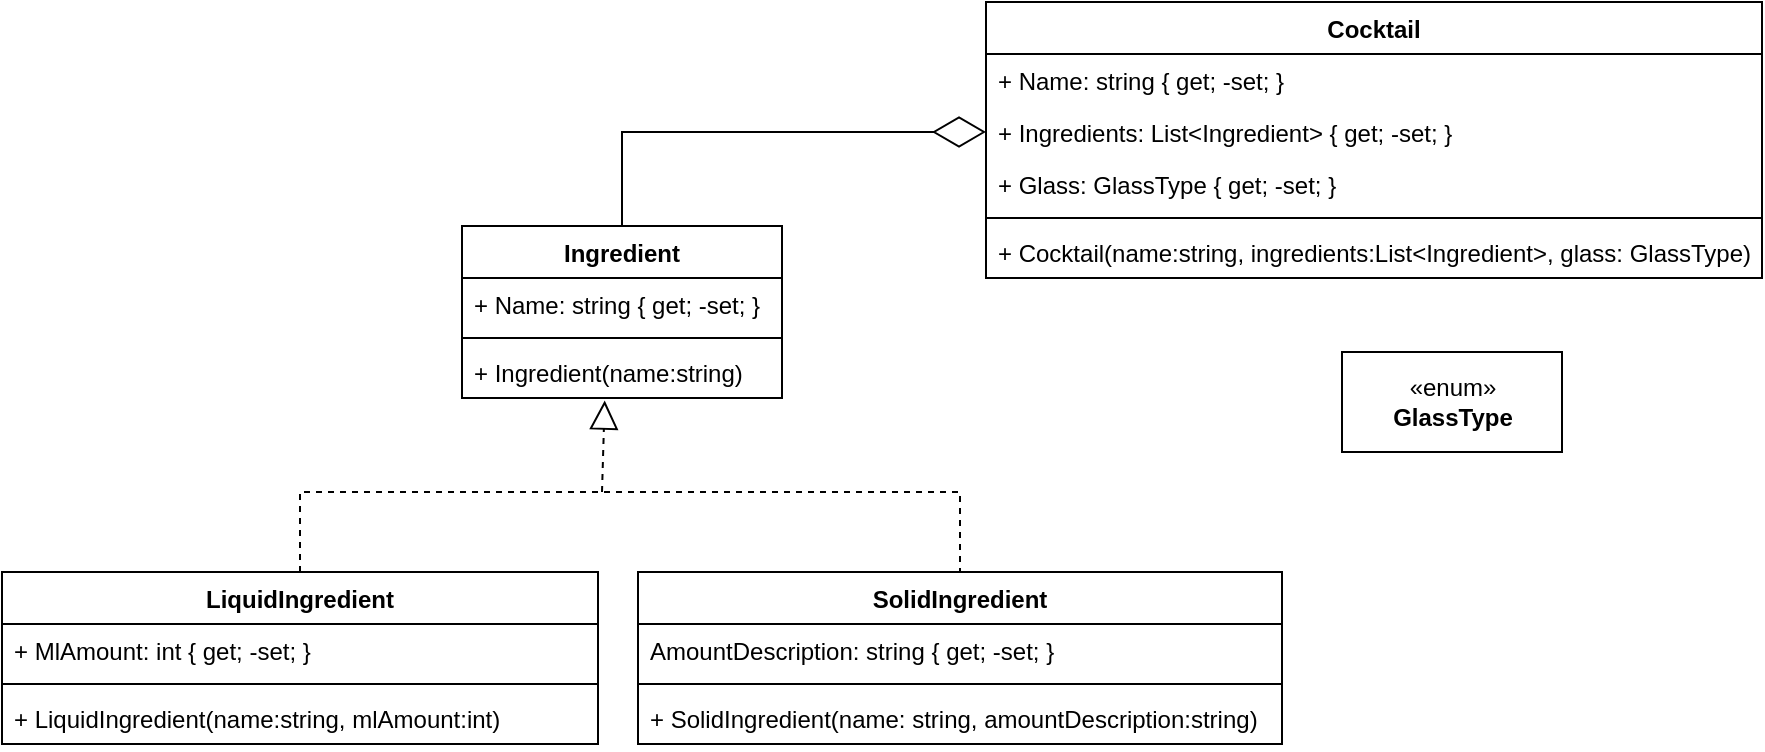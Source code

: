 <mxfile version="14.2.7" type="device"><diagram id="C5RBs43oDa-KdzZeNtuy" name="Page-1"><mxGraphModel dx="1040" dy="636" grid="1" gridSize="10" guides="1" tooltips="1" connect="1" arrows="1" fold="1" page="1" pageScale="1" pageWidth="827" pageHeight="1169" math="0" shadow="0"><root><mxCell id="WIyWlLk6GJQsqaUBKTNV-0"/><mxCell id="WIyWlLk6GJQsqaUBKTNV-1" parent="WIyWlLk6GJQsqaUBKTNV-0"/><mxCell id="GMEI8heF4YhuBGyHdZHc-0" value="Cocktail" style="swimlane;fontStyle=1;align=center;verticalAlign=top;childLayout=stackLayout;horizontal=1;startSize=26;horizontalStack=0;resizeParent=1;resizeParentMax=0;resizeLast=0;collapsible=1;marginBottom=0;" vertex="1" parent="WIyWlLk6GJQsqaUBKTNV-1"><mxGeometry x="502" y="25" width="388" height="138" as="geometry"/></mxCell><mxCell id="GMEI8heF4YhuBGyHdZHc-27" value="+ Name: string { get; -set; }" style="text;strokeColor=none;fillColor=none;align=left;verticalAlign=top;spacingLeft=4;spacingRight=4;overflow=hidden;rotatable=0;points=[[0,0.5],[1,0.5]];portConstraint=eastwest;" vertex="1" parent="GMEI8heF4YhuBGyHdZHc-0"><mxGeometry y="26" width="388" height="26" as="geometry"/></mxCell><mxCell id="GMEI8heF4YhuBGyHdZHc-1" value="+ Ingredients: List&lt;Ingredient&gt; { get; -set; }" style="text;strokeColor=none;fillColor=none;align=left;verticalAlign=top;spacingLeft=4;spacingRight=4;overflow=hidden;rotatable=0;points=[[0,0.5],[1,0.5]];portConstraint=eastwest;" vertex="1" parent="GMEI8heF4YhuBGyHdZHc-0"><mxGeometry y="52" width="388" height="26" as="geometry"/></mxCell><mxCell id="GMEI8heF4YhuBGyHdZHc-30" value="+ Glass: GlassType { get; -set; }" style="text;strokeColor=none;fillColor=none;align=left;verticalAlign=top;spacingLeft=4;spacingRight=4;overflow=hidden;rotatable=0;points=[[0,0.5],[1,0.5]];portConstraint=eastwest;" vertex="1" parent="GMEI8heF4YhuBGyHdZHc-0"><mxGeometry y="78" width="388" height="26" as="geometry"/></mxCell><mxCell id="GMEI8heF4YhuBGyHdZHc-2" value="" style="line;strokeWidth=1;fillColor=none;align=left;verticalAlign=middle;spacingTop=-1;spacingLeft=3;spacingRight=3;rotatable=0;labelPosition=right;points=[];portConstraint=eastwest;" vertex="1" parent="GMEI8heF4YhuBGyHdZHc-0"><mxGeometry y="104" width="388" height="8" as="geometry"/></mxCell><mxCell id="GMEI8heF4YhuBGyHdZHc-3" value="+ Cocktail(name:string, ingredients:List&lt;Ingredient&gt;, glass: GlassType)" style="text;strokeColor=none;fillColor=none;align=left;verticalAlign=top;spacingLeft=4;spacingRight=4;overflow=hidden;rotatable=0;points=[[0,0.5],[1,0.5]];portConstraint=eastwest;" vertex="1" parent="GMEI8heF4YhuBGyHdZHc-0"><mxGeometry y="112" width="388" height="26" as="geometry"/></mxCell><mxCell id="GMEI8heF4YhuBGyHdZHc-5" value="Ingredient" style="swimlane;fontStyle=1;align=center;verticalAlign=top;childLayout=stackLayout;horizontal=1;startSize=26;horizontalStack=0;resizeParent=1;resizeParentMax=0;resizeLast=0;collapsible=1;marginBottom=0;" vertex="1" parent="WIyWlLk6GJQsqaUBKTNV-1"><mxGeometry x="240" y="137" width="160" height="86" as="geometry"/></mxCell><mxCell id="GMEI8heF4YhuBGyHdZHc-6" value="+ Name: string { get; -set; }" style="text;strokeColor=none;fillColor=none;align=left;verticalAlign=top;spacingLeft=4;spacingRight=4;overflow=hidden;rotatable=0;points=[[0,0.5],[1,0.5]];portConstraint=eastwest;" vertex="1" parent="GMEI8heF4YhuBGyHdZHc-5"><mxGeometry y="26" width="160" height="26" as="geometry"/></mxCell><mxCell id="GMEI8heF4YhuBGyHdZHc-7" value="" style="line;strokeWidth=1;fillColor=none;align=left;verticalAlign=middle;spacingTop=-1;spacingLeft=3;spacingRight=3;rotatable=0;labelPosition=right;points=[];portConstraint=eastwest;" vertex="1" parent="GMEI8heF4YhuBGyHdZHc-5"><mxGeometry y="52" width="160" height="8" as="geometry"/></mxCell><mxCell id="GMEI8heF4YhuBGyHdZHc-8" value="+ Ingredient(name:string)" style="text;strokeColor=none;fillColor=none;align=left;verticalAlign=top;spacingLeft=4;spacingRight=4;overflow=hidden;rotatable=0;points=[[0,0.5],[1,0.5]];portConstraint=eastwest;" vertex="1" parent="GMEI8heF4YhuBGyHdZHc-5"><mxGeometry y="60" width="160" height="26" as="geometry"/></mxCell><mxCell id="GMEI8heF4YhuBGyHdZHc-9" value="LiquidIngredient" style="swimlane;fontStyle=1;align=center;verticalAlign=top;childLayout=stackLayout;horizontal=1;startSize=26;horizontalStack=0;resizeParent=1;resizeParentMax=0;resizeLast=0;collapsible=1;marginBottom=0;" vertex="1" parent="WIyWlLk6GJQsqaUBKTNV-1"><mxGeometry x="10" y="310" width="298" height="86" as="geometry"/></mxCell><mxCell id="GMEI8heF4YhuBGyHdZHc-10" value="+ MlAmount: int { get; -set; }" style="text;strokeColor=none;fillColor=none;align=left;verticalAlign=top;spacingLeft=4;spacingRight=4;overflow=hidden;rotatable=0;points=[[0,0.5],[1,0.5]];portConstraint=eastwest;" vertex="1" parent="GMEI8heF4YhuBGyHdZHc-9"><mxGeometry y="26" width="298" height="26" as="geometry"/></mxCell><mxCell id="GMEI8heF4YhuBGyHdZHc-11" value="" style="line;strokeWidth=1;fillColor=none;align=left;verticalAlign=middle;spacingTop=-1;spacingLeft=3;spacingRight=3;rotatable=0;labelPosition=right;points=[];portConstraint=eastwest;" vertex="1" parent="GMEI8heF4YhuBGyHdZHc-9"><mxGeometry y="52" width="298" height="8" as="geometry"/></mxCell><mxCell id="GMEI8heF4YhuBGyHdZHc-12" value="+ LiquidIngredient(name:string, mlAmount:int)" style="text;strokeColor=none;fillColor=none;align=left;verticalAlign=top;spacingLeft=4;spacingRight=4;overflow=hidden;rotatable=0;points=[[0,0.5],[1,0.5]];portConstraint=eastwest;" vertex="1" parent="GMEI8heF4YhuBGyHdZHc-9"><mxGeometry y="60" width="298" height="26" as="geometry"/></mxCell><mxCell id="GMEI8heF4YhuBGyHdZHc-13" value="SolidIngredient" style="swimlane;fontStyle=1;align=center;verticalAlign=top;childLayout=stackLayout;horizontal=1;startSize=26;horizontalStack=0;resizeParent=1;resizeParentMax=0;resizeLast=0;collapsible=1;marginBottom=0;" vertex="1" parent="WIyWlLk6GJQsqaUBKTNV-1"><mxGeometry x="328" y="310" width="322" height="86" as="geometry"/></mxCell><mxCell id="GMEI8heF4YhuBGyHdZHc-14" value="AmountDescription: string { get; -set; }" style="text;strokeColor=none;fillColor=none;align=left;verticalAlign=top;spacingLeft=4;spacingRight=4;overflow=hidden;rotatable=0;points=[[0,0.5],[1,0.5]];portConstraint=eastwest;" vertex="1" parent="GMEI8heF4YhuBGyHdZHc-13"><mxGeometry y="26" width="322" height="26" as="geometry"/></mxCell><mxCell id="GMEI8heF4YhuBGyHdZHc-15" value="" style="line;strokeWidth=1;fillColor=none;align=left;verticalAlign=middle;spacingTop=-1;spacingLeft=3;spacingRight=3;rotatable=0;labelPosition=right;points=[];portConstraint=eastwest;" vertex="1" parent="GMEI8heF4YhuBGyHdZHc-13"><mxGeometry y="52" width="322" height="8" as="geometry"/></mxCell><mxCell id="GMEI8heF4YhuBGyHdZHc-16" value="+ SolidIngredient(name: string, amountDescription:string)" style="text;strokeColor=none;fillColor=none;align=left;verticalAlign=top;spacingLeft=4;spacingRight=4;overflow=hidden;rotatable=0;points=[[0,0.5],[1,0.5]];portConstraint=eastwest;" vertex="1" parent="GMEI8heF4YhuBGyHdZHc-13"><mxGeometry y="60" width="322" height="26" as="geometry"/></mxCell><mxCell id="GMEI8heF4YhuBGyHdZHc-20" value="" style="endArrow=none;dashed=1;html=1;exitX=0.5;exitY=0;exitDx=0;exitDy=0;rounded=0;entryX=0.5;entryY=0;entryDx=0;entryDy=0;" edge="1" parent="WIyWlLk6GJQsqaUBKTNV-1" source="GMEI8heF4YhuBGyHdZHc-9" target="GMEI8heF4YhuBGyHdZHc-13"><mxGeometry width="50" height="50" relative="1" as="geometry"><mxPoint x="208" y="300" as="sourcePoint"/><mxPoint x="268" y="270" as="targetPoint"/><Array as="points"><mxPoint x="159" y="270"/><mxPoint x="489" y="270"/></Array></mxGeometry></mxCell><mxCell id="GMEI8heF4YhuBGyHdZHc-22" value="" style="endArrow=block;dashed=1;endFill=0;endSize=12;html=1;entryX=0.446;entryY=1.049;entryDx=0;entryDy=0;entryPerimeter=0;" edge="1" parent="WIyWlLk6GJQsqaUBKTNV-1" target="GMEI8heF4YhuBGyHdZHc-8"><mxGeometry width="160" relative="1" as="geometry"><mxPoint x="310" y="270" as="sourcePoint"/><mxPoint x="428" y="240" as="targetPoint"/></mxGeometry></mxCell><mxCell id="GMEI8heF4YhuBGyHdZHc-26" value="" style="endArrow=diamondThin;endFill=0;endSize=24;html=1;entryX=0;entryY=0.5;entryDx=0;entryDy=0;exitX=0.5;exitY=0;exitDx=0;exitDy=0;rounded=0;" edge="1" parent="WIyWlLk6GJQsqaUBKTNV-1" source="GMEI8heF4YhuBGyHdZHc-5" target="GMEI8heF4YhuBGyHdZHc-1"><mxGeometry width="160" relative="1" as="geometry"><mxPoint x="338" y="90" as="sourcePoint"/><mxPoint x="498" y="90" as="targetPoint"/><Array as="points"><mxPoint x="320" y="90"/></Array></mxGeometry></mxCell><mxCell id="GMEI8heF4YhuBGyHdZHc-29" value="«enum»&lt;br&gt;&lt;b&gt;GlassType&lt;/b&gt;" style="html=1;" vertex="1" parent="WIyWlLk6GJQsqaUBKTNV-1"><mxGeometry x="680" y="200" width="110" height="50" as="geometry"/></mxCell></root></mxGraphModel></diagram></mxfile>